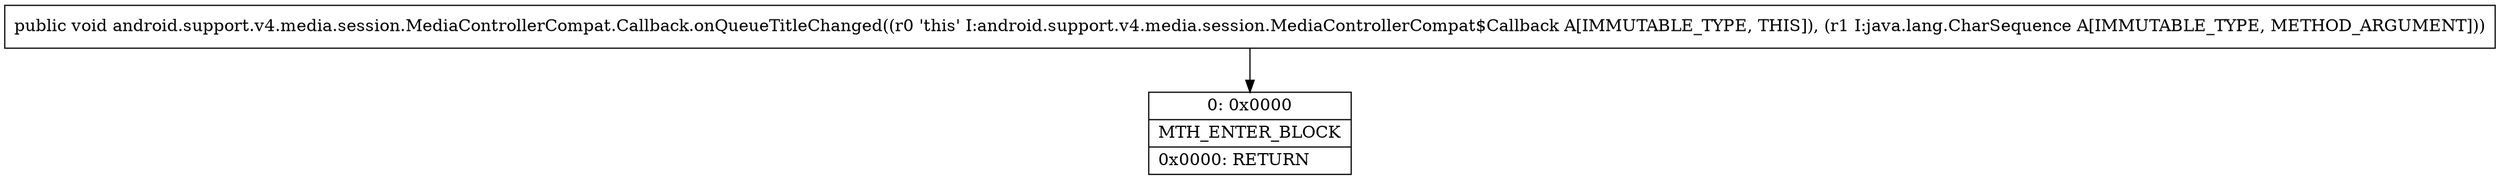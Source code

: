 digraph "CFG forandroid.support.v4.media.session.MediaControllerCompat.Callback.onQueueTitleChanged(Ljava\/lang\/CharSequence;)V" {
Node_0 [shape=record,label="{0\:\ 0x0000|MTH_ENTER_BLOCK\l|0x0000: RETURN   \l}"];
MethodNode[shape=record,label="{public void android.support.v4.media.session.MediaControllerCompat.Callback.onQueueTitleChanged((r0 'this' I:android.support.v4.media.session.MediaControllerCompat$Callback A[IMMUTABLE_TYPE, THIS]), (r1 I:java.lang.CharSequence A[IMMUTABLE_TYPE, METHOD_ARGUMENT])) }"];
MethodNode -> Node_0;
}

